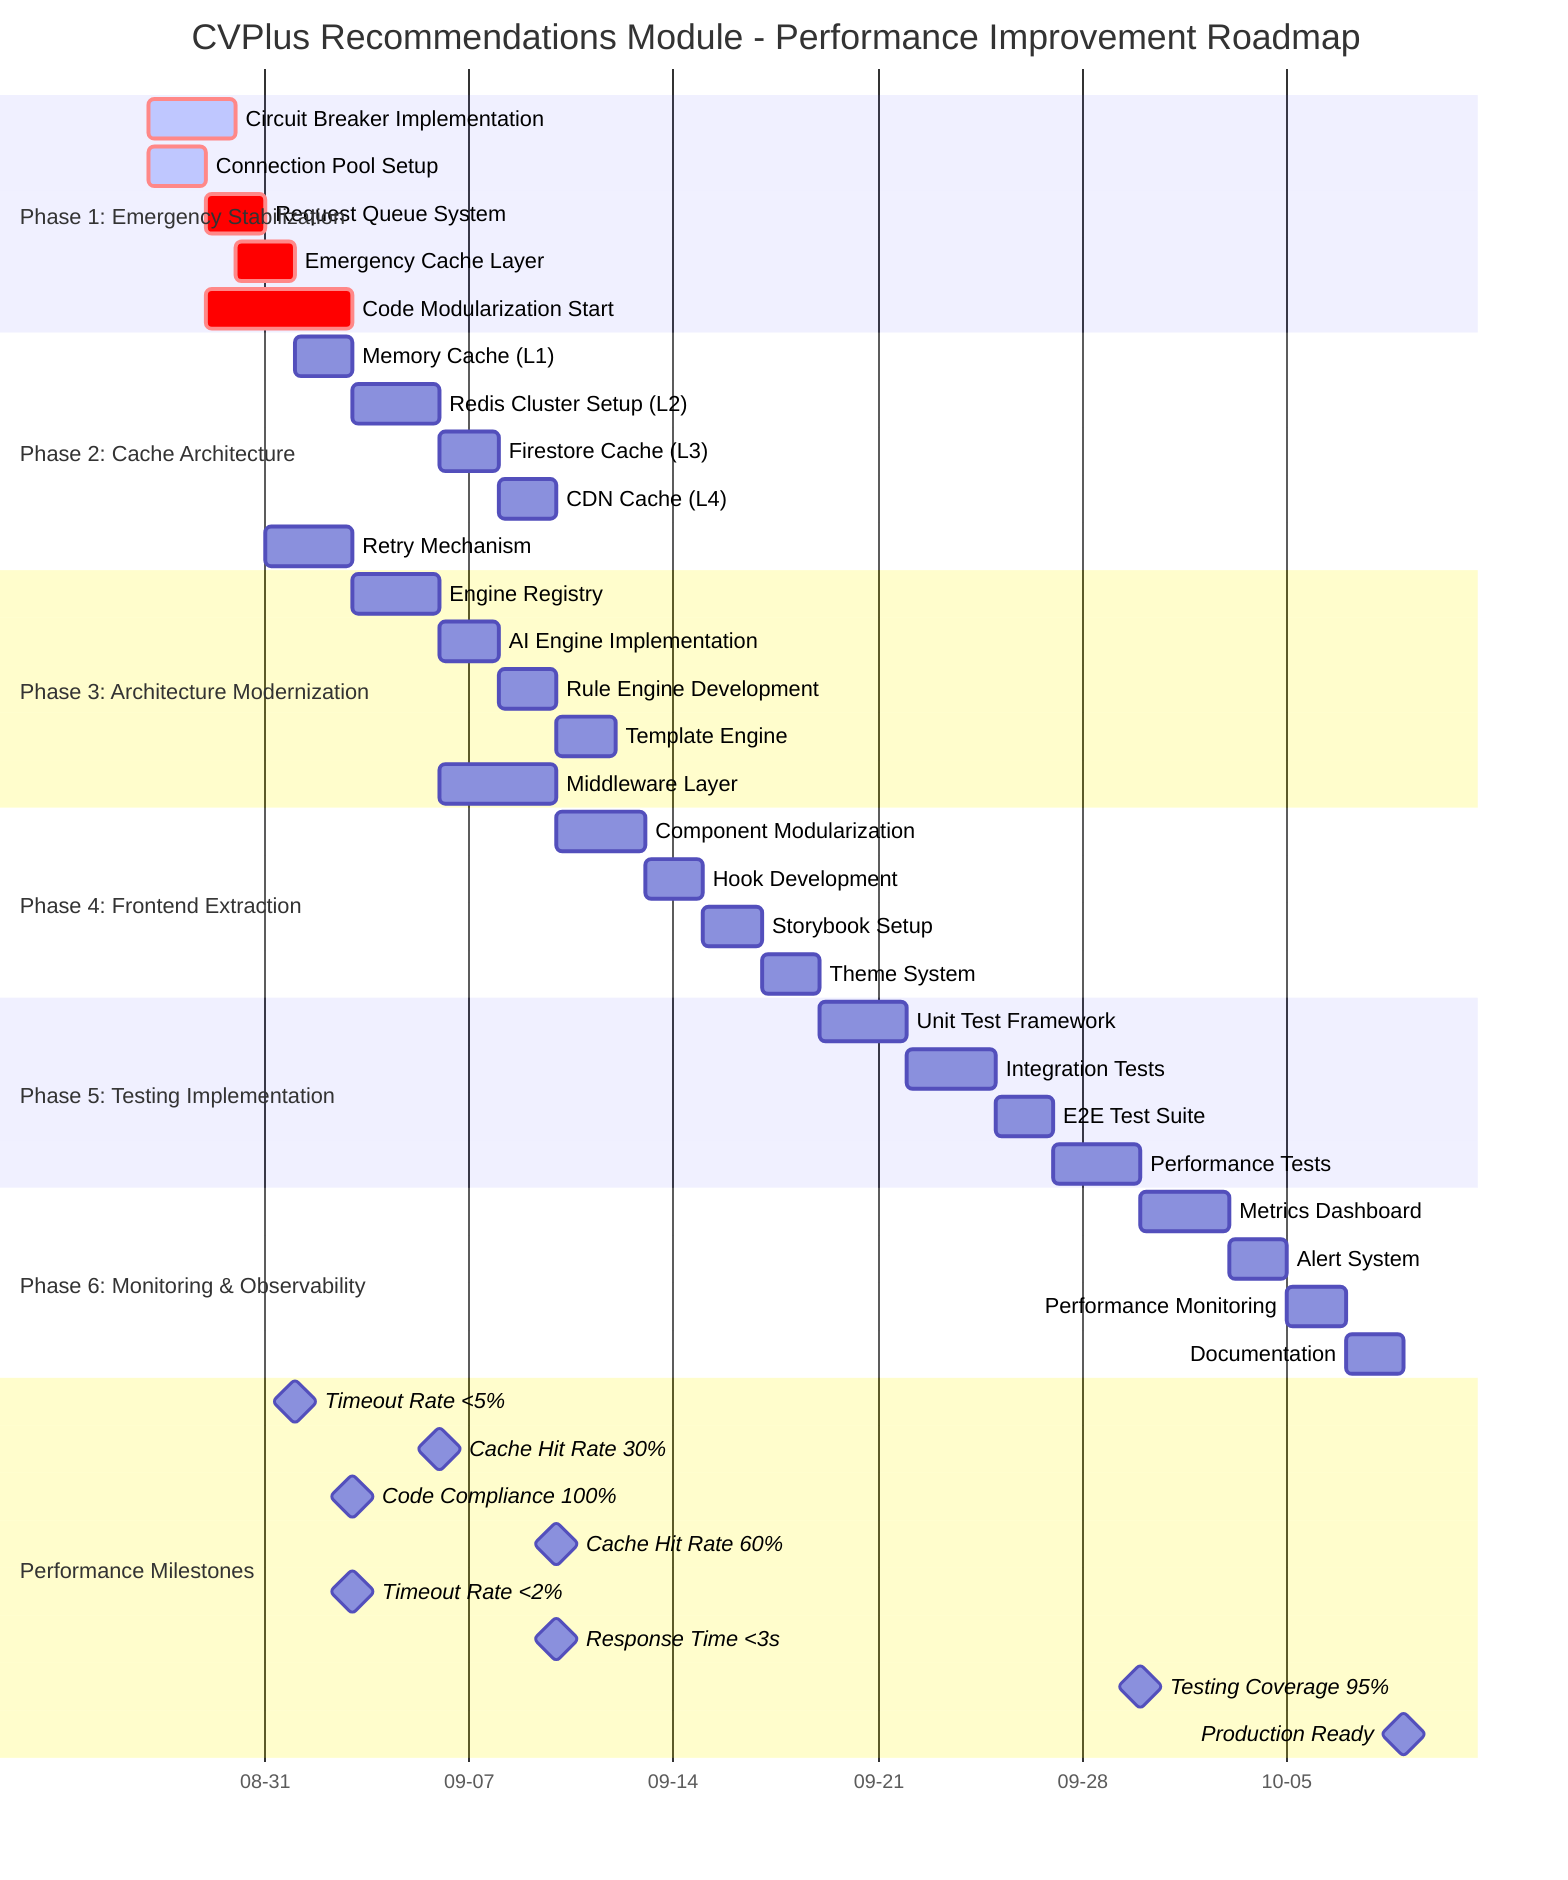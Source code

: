gantt
    title CVPlus Recommendations Module - Performance Improvement Roadmap
    dateFormat  YYYY-MM-DD
    axisFormat  %m-%d
    
    section Phase 1: Emergency Stabilization
    Circuit Breaker Implementation       :crit, active, circuit, 2025-08-27, 3d
    Connection Pool Setup                :crit, active, pool, 2025-08-27, 2d
    Request Queue System                 :crit, queue, after pool, 2d
    Emergency Cache Layer                :crit, emcache, after circuit, 2d
    Code Modularization Start            :crit, modular, 2025-08-29, 5d
    
    section Phase 2: Cache Architecture
    Memory Cache (L1)                    :cache1, after emcache, 2d
    Redis Cluster Setup (L2)            :cache2, after cache1, 3d
    Firestore Cache (L3)                :cache3, after cache2, 2d
    CDN Cache (L4)                      :cache4, after cache3, 2d
    Retry Mechanism                     :retry, after queue, 3d
    
    section Phase 3: Architecture Modernization
    Engine Registry                     :engine, after modular, 3d
    AI Engine Implementation            :ai-eng, after engine, 2d
    Rule Engine Development             :rule-eng, after ai-eng, 2d
    Template Engine                     :temp-eng, after rule-eng, 2d
    Middleware Layer                    :middleware, after engine, 4d
    
    section Phase 4: Frontend Extraction
    Component Modularization            :comp-mod, after middleware, 3d
    Hook Development                    :hooks, after comp-mod, 2d
    Storybook Setup                    :storybook, after hooks, 2d
    Theme System                       :theme, after storybook, 2d
    
    section Phase 5: Testing Implementation
    Unit Test Framework                :unit-test, after theme, 3d
    Integration Tests                  :int-test, after unit-test, 3d
    E2E Test Suite                    :e2e-test, after int-test, 2d
    Performance Tests                 :perf-test, after e2e-test, 3d
    
    section Phase 6: Monitoring & Observability
    Metrics Dashboard                 :dashboard, after perf-test, 3d
    Alert System                     :alerts, after dashboard, 2d
    Performance Monitoring           :perf-mon, after alerts, 2d
    Documentation                   :docs, after perf-mon, 2d

    section Performance Milestones
    Timeout Rate <5%                :milestone, timeout1, after emcache, 0d
    Cache Hit Rate 30%              :milestone, cache30, after cache2, 0d
    Code Compliance 100%            :milestone, comply, after modular, 0d
    Cache Hit Rate 60%              :milestone, cache60, after cache4, 0d
    Timeout Rate <2%                :milestone, timeout2, after retry, 0d
    Response Time <3s               :milestone, response, after middleware, 0d
    Testing Coverage 95%            :milestone, testing, after perf-test, 0d
    Production Ready                :milestone, prod, after docs, 0d
